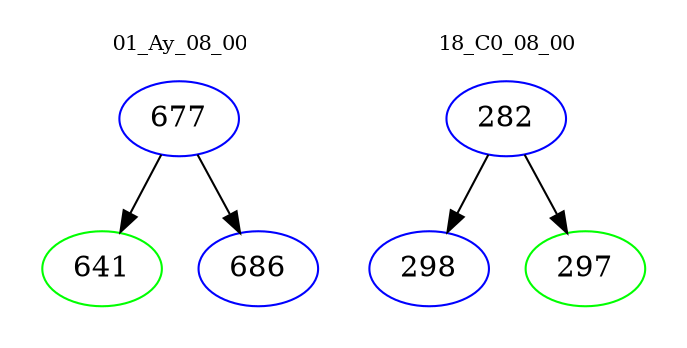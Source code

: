 digraph{
subgraph cluster_0 {
color = white
label = "01_Ay_08_00";
fontsize=10;
T0_677 [label="677", color="blue"]
T0_677 -> T0_641 [color="black"]
T0_641 [label="641", color="green"]
T0_677 -> T0_686 [color="black"]
T0_686 [label="686", color="blue"]
}
subgraph cluster_1 {
color = white
label = "18_C0_08_00";
fontsize=10;
T1_282 [label="282", color="blue"]
T1_282 -> T1_298 [color="black"]
T1_298 [label="298", color="blue"]
T1_282 -> T1_297 [color="black"]
T1_297 [label="297", color="green"]
}
}
